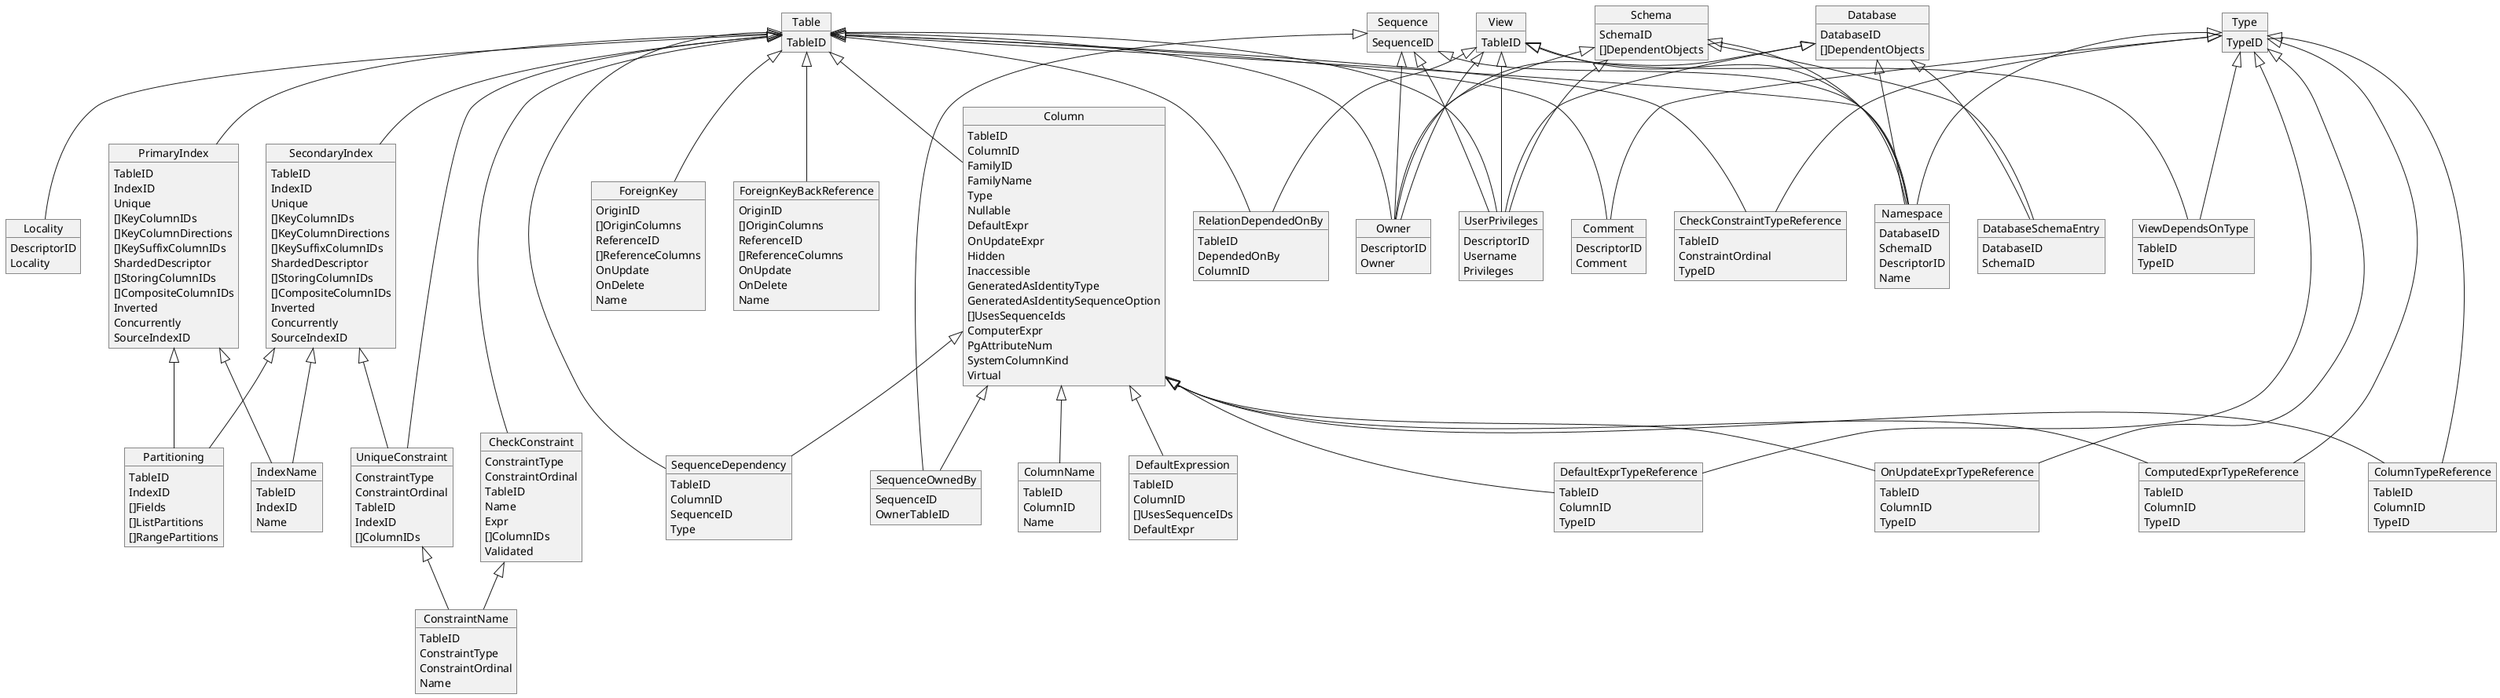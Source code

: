 @startuml
object Column

Column :  TableID
Column :  ColumnID
Column :  FamilyID
Column :  FamilyName
Column :  Type
Column :  Nullable
Column :  DefaultExpr
Column :  OnUpdateExpr
Column :  Hidden
Column :  Inaccessible
Column :  GeneratedAsIdentityType
Column :  GeneratedAsIdentitySequenceOption
Column : []UsesSequenceIds
Column :  ComputerExpr
Column :  PgAttributeNum
Column :  SystemColumnKind
Column :  Virtual

object PrimaryIndex

PrimaryIndex :  TableID
PrimaryIndex :  IndexID
PrimaryIndex :  Unique
PrimaryIndex : []KeyColumnIDs
PrimaryIndex : []KeyColumnDirections
PrimaryIndex : []KeySuffixColumnIDs
PrimaryIndex :  ShardedDescriptor
PrimaryIndex : []StoringColumnIDs
PrimaryIndex : []CompositeColumnIDs
PrimaryIndex :  Inverted
PrimaryIndex :  Concurrently
PrimaryIndex :  SourceIndexID

object SecondaryIndex

SecondaryIndex :  TableID
SecondaryIndex :  IndexID
SecondaryIndex :  Unique
SecondaryIndex : []KeyColumnIDs
SecondaryIndex : []KeyColumnDirections
SecondaryIndex : []KeySuffixColumnIDs
SecondaryIndex :  ShardedDescriptor
SecondaryIndex : []StoringColumnIDs
SecondaryIndex : []CompositeColumnIDs
SecondaryIndex :  Inverted
SecondaryIndex :  Concurrently
SecondaryIndex :  SourceIndexID

object SequenceDependency

SequenceDependency :  TableID
SequenceDependency :  ColumnID
SequenceDependency :  SequenceID
SequenceDependency :  Type

object UniqueConstraint

UniqueConstraint :  ConstraintType
UniqueConstraint :  ConstraintOrdinal
UniqueConstraint :  TableID
UniqueConstraint :  IndexID
UniqueConstraint : []ColumnIDs

object CheckConstraint

CheckConstraint :  ConstraintType
CheckConstraint :  ConstraintOrdinal
CheckConstraint :  TableID
CheckConstraint :  Name
CheckConstraint :  Expr
CheckConstraint : []ColumnIDs
CheckConstraint :  Validated

object Sequence

Sequence :  SequenceID

object DefaultExpression

DefaultExpression :  TableID
DefaultExpression :  ColumnID
DefaultExpression : []UsesSequenceIDs
DefaultExpression :  DefaultExpr

object View

View :  TableID

object Table

Table :  TableID

object ForeignKey

ForeignKey :  OriginID
ForeignKey : []OriginColumns
ForeignKey :  ReferenceID
ForeignKey : []ReferenceColumns
ForeignKey :  OnUpdate
ForeignKey :  OnDelete
ForeignKey :  Name

object ForeignKeyBackReference

ForeignKeyBackReference :  OriginID
ForeignKeyBackReference : []OriginColumns
ForeignKeyBackReference :  ReferenceID
ForeignKeyBackReference : []ReferenceColumns
ForeignKeyBackReference :  OnUpdate
ForeignKeyBackReference :  OnDelete
ForeignKeyBackReference :  Name

object RelationDependedOnBy

RelationDependedOnBy :  TableID
RelationDependedOnBy :  DependedOnBy
RelationDependedOnBy :  ColumnID

object SequenceOwnedBy

SequenceOwnedBy :  SequenceID
SequenceOwnedBy :  OwnerTableID

object Type

Type :  TypeID

object Schema

Schema :  SchemaID
Schema : []DependentObjects

object Database

Database :  DatabaseID
Database : []DependentObjects

object Partitioning

Partitioning :  TableID
Partitioning :  IndexID
Partitioning : []Fields
Partitioning : []ListPartitions
Partitioning : []RangePartitions

object Namespace

Namespace :  DatabaseID
Namespace :  SchemaID
Namespace :  DescriptorID
Namespace :  Name

object Owner

Owner :  DescriptorID
Owner :  Owner

object UserPrivileges

UserPrivileges :  DescriptorID
UserPrivileges :  Username
UserPrivileges :  Privileges

object ColumnName

ColumnName :  TableID
ColumnName :  ColumnID
ColumnName :  Name

object Locality

Locality :  DescriptorID
Locality :  Locality

object IndexName

IndexName :  TableID
IndexName :  IndexID
IndexName :  Name

object ConstraintName

ConstraintName :  TableID
ConstraintName :  ConstraintType
ConstraintName :  ConstraintOrdinal
ConstraintName :  Name

object DefaultExprTypeReference

DefaultExprTypeReference :  TableID
DefaultExprTypeReference :  ColumnID
DefaultExprTypeReference :  TypeID

object OnUpdateExprTypeReference

OnUpdateExprTypeReference :  TableID
OnUpdateExprTypeReference :  ColumnID
OnUpdateExprTypeReference :  TypeID

object ComputedExprTypeReference

ComputedExprTypeReference :  TableID
ComputedExprTypeReference :  ColumnID
ComputedExprTypeReference :  TypeID

object ViewDependsOnType

ViewDependsOnType :  TableID
ViewDependsOnType :  TypeID

object ColumnTypeReference

ColumnTypeReference :  TableID
ColumnTypeReference :  ColumnID
ColumnTypeReference :  TypeID

object DatabaseSchemaEntry

DatabaseSchemaEntry :  DatabaseID
DatabaseSchemaEntry :  SchemaID

object CheckConstraintTypeReference

CheckConstraintTypeReference :  TableID
CheckConstraintTypeReference :  ConstraintOrdinal
CheckConstraintTypeReference :  TypeID

object Comment

Comment :  DescriptorID
Comment :  Comment

Table <|-- Column
Table <|-- PrimaryIndex
Table <|-- SecondaryIndex
Column <|-- SequenceDependency
Table <|-- SequenceDependency
SecondaryIndex <|-- UniqueConstraint
Table <|-- UniqueConstraint
Table <|-- CheckConstraint
Column <|-- DefaultExpression
Table <|-- ForeignKey
Table <|-- ForeignKeyBackReference
Table <|-- RelationDependedOnBy
View <|-- RelationDependedOnBy
Column <|-- SequenceOwnedBy
Sequence <|-- SequenceOwnedBy
PrimaryIndex <|-- Partitioning
SecondaryIndex <|-- Partitioning
Table <|-- Namespace
View <|-- Namespace
Sequence <|-- Namespace
Database <|-- Namespace
Schema <|-- Namespace
Type <|-- Namespace
Table <|-- Owner
View <|-- Owner
Sequence <|-- Owner
Database <|-- Owner
Schema <|-- Owner
Table <|-- UserPrivileges
View <|-- UserPrivileges
Sequence <|-- UserPrivileges
Database <|-- UserPrivileges
Schema <|-- UserPrivileges
Column <|-- ColumnName
Table <|-- Locality
PrimaryIndex <|-- IndexName
SecondaryIndex <|-- IndexName
UniqueConstraint <|-- ConstraintName
CheckConstraint <|-- ConstraintName
Column <|-- DefaultExprTypeReference
Type <|-- DefaultExprTypeReference
Column <|-- OnUpdateExprTypeReference
Type <|-- OnUpdateExprTypeReference
Column <|-- ComputedExprTypeReference
Type <|-- ComputedExprTypeReference
View <|-- ViewDependsOnType
Type <|-- ViewDependsOnType
Column <|-- ColumnTypeReference
Type <|-- ColumnTypeReference
Database <|-- DatabaseSchemaEntry
Schema <|-- DatabaseSchemaEntry
Table <|-- CheckConstraintTypeReference
Type <|-- CheckConstraintTypeReference
Table <|-- Comment
Type <|-- Comment
@enduml

